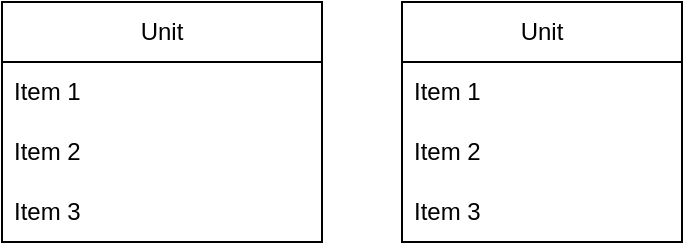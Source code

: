 <mxfile version="21.2.2" type="device">
  <diagram name="Страница 1" id="cCP7nYlNUVaUBqne9cdy">
    <mxGraphModel dx="1094" dy="1106" grid="1" gridSize="10" guides="1" tooltips="1" connect="1" arrows="1" fold="1" page="1" pageScale="1" pageWidth="827" pageHeight="1169" math="0" shadow="0">
      <root>
        <mxCell id="0" />
        <mxCell id="1" parent="0" />
        <mxCell id="gWz8o8B7pNecU_IdNioN-1" value="Unit" style="swimlane;fontStyle=0;childLayout=stackLayout;horizontal=1;startSize=30;horizontalStack=0;resizeParent=1;resizeParentMax=0;resizeLast=0;collapsible=1;marginBottom=0;whiteSpace=wrap;html=1;" vertex="1" parent="1">
          <mxGeometry x="40" y="40" width="160" height="120" as="geometry" />
        </mxCell>
        <mxCell id="gWz8o8B7pNecU_IdNioN-2" value="Item 1" style="text;strokeColor=none;fillColor=none;align=left;verticalAlign=middle;spacingLeft=4;spacingRight=4;overflow=hidden;points=[[0,0.5],[1,0.5]];portConstraint=eastwest;rotatable=0;whiteSpace=wrap;html=1;" vertex="1" parent="gWz8o8B7pNecU_IdNioN-1">
          <mxGeometry y="30" width="160" height="30" as="geometry" />
        </mxCell>
        <mxCell id="gWz8o8B7pNecU_IdNioN-3" value="Item 2" style="text;strokeColor=none;fillColor=none;align=left;verticalAlign=middle;spacingLeft=4;spacingRight=4;overflow=hidden;points=[[0,0.5],[1,0.5]];portConstraint=eastwest;rotatable=0;whiteSpace=wrap;html=1;" vertex="1" parent="gWz8o8B7pNecU_IdNioN-1">
          <mxGeometry y="60" width="160" height="30" as="geometry" />
        </mxCell>
        <mxCell id="gWz8o8B7pNecU_IdNioN-4" value="Item 3" style="text;strokeColor=none;fillColor=none;align=left;verticalAlign=middle;spacingLeft=4;spacingRight=4;overflow=hidden;points=[[0,0.5],[1,0.5]];portConstraint=eastwest;rotatable=0;whiteSpace=wrap;html=1;" vertex="1" parent="gWz8o8B7pNecU_IdNioN-1">
          <mxGeometry y="90" width="160" height="30" as="geometry" />
        </mxCell>
        <mxCell id="gWz8o8B7pNecU_IdNioN-5" value="Unit" style="swimlane;fontStyle=0;childLayout=stackLayout;horizontal=1;startSize=30;horizontalStack=0;resizeParent=1;resizeParentMax=0;resizeLast=0;collapsible=1;marginBottom=0;whiteSpace=wrap;html=1;" vertex="1" parent="1">
          <mxGeometry x="240" y="40" width="140" height="120" as="geometry" />
        </mxCell>
        <mxCell id="gWz8o8B7pNecU_IdNioN-6" value="Item 1" style="text;strokeColor=none;fillColor=none;align=left;verticalAlign=middle;spacingLeft=4;spacingRight=4;overflow=hidden;points=[[0,0.5],[1,0.5]];portConstraint=eastwest;rotatable=0;whiteSpace=wrap;html=1;" vertex="1" parent="gWz8o8B7pNecU_IdNioN-5">
          <mxGeometry y="30" width="140" height="30" as="geometry" />
        </mxCell>
        <mxCell id="gWz8o8B7pNecU_IdNioN-7" value="Item 2" style="text;strokeColor=none;fillColor=none;align=left;verticalAlign=middle;spacingLeft=4;spacingRight=4;overflow=hidden;points=[[0,0.5],[1,0.5]];portConstraint=eastwest;rotatable=0;whiteSpace=wrap;html=1;" vertex="1" parent="gWz8o8B7pNecU_IdNioN-5">
          <mxGeometry y="60" width="140" height="30" as="geometry" />
        </mxCell>
        <mxCell id="gWz8o8B7pNecU_IdNioN-8" value="Item 3" style="text;strokeColor=none;fillColor=none;align=left;verticalAlign=middle;spacingLeft=4;spacingRight=4;overflow=hidden;points=[[0,0.5],[1,0.5]];portConstraint=eastwest;rotatable=0;whiteSpace=wrap;html=1;" vertex="1" parent="gWz8o8B7pNecU_IdNioN-5">
          <mxGeometry y="90" width="140" height="30" as="geometry" />
        </mxCell>
      </root>
    </mxGraphModel>
  </diagram>
</mxfile>
